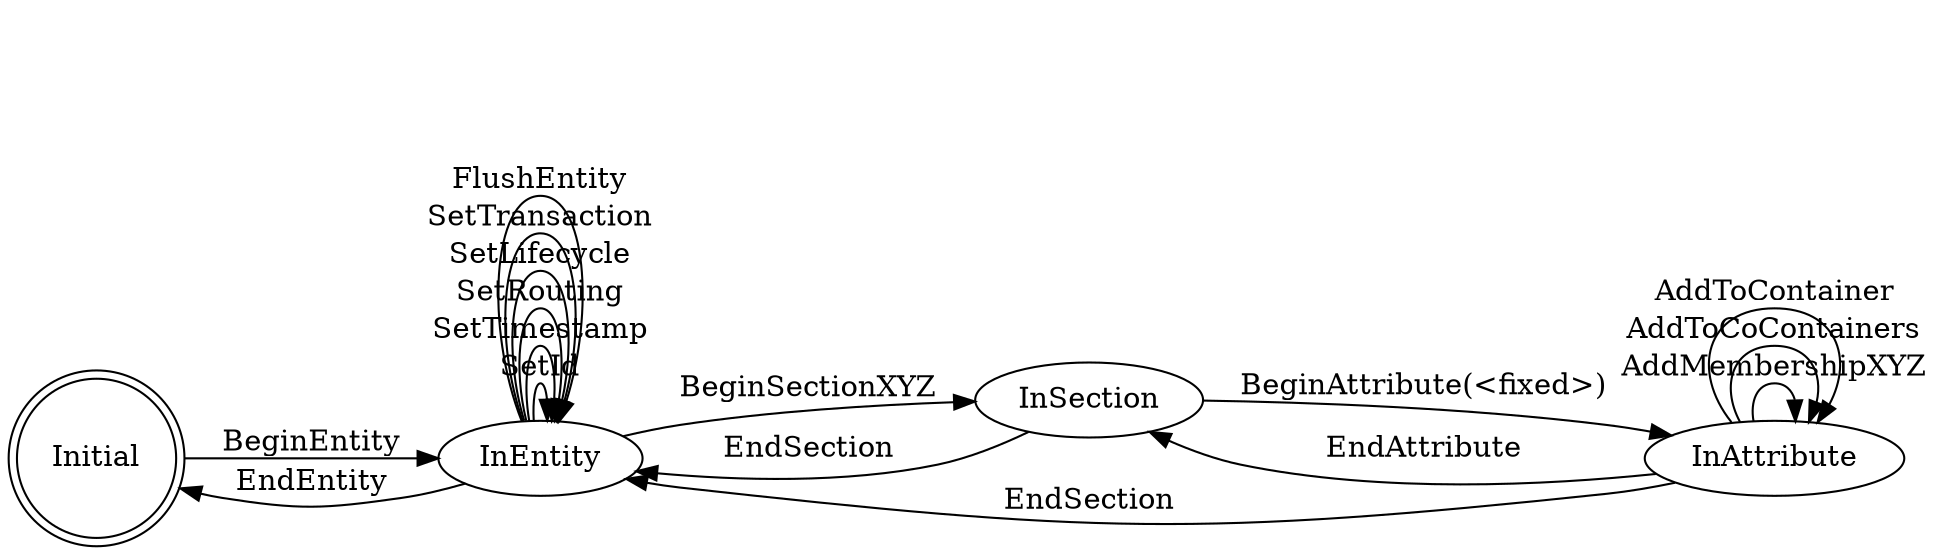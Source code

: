 digraph StateMachine {
    rankdir=LR;
    Initial [shape = doublecircle];
    Initial -> InEntity [label="BeginEntity"];
    InEntity -> Initial [label="EndEntity"];
    InEntity -> InEntity [label="SetId"];
    InEntity -> InEntity [label="SetTimestamp"];
    InEntity -> InEntity [label="SetRouting"];
    InEntity -> InEntity [label="SetLifecycle"];
    InEntity -> InEntity [label="SetTransaction"];
    InEntity -> InSection [label="BeginSectionXYZ"];
    InEntity -> InEntity [label="FlushEntity"];
    InSection -> InEntity [label="EndSection"];
    InSection -> InAttribute [label="BeginAttribute(<fixed>)"];
    InAttribute -> InAttribute [label="AddMembershipXYZ"];
    InAttribute -> InAttribute [label="AddToCoContainers"];
    InAttribute -> InAttribute [label="AddToContainer"];
    InAttribute -> InSection [label="EndAttribute"];
    InAttribute -> InEntity [label="EndSection"];
}